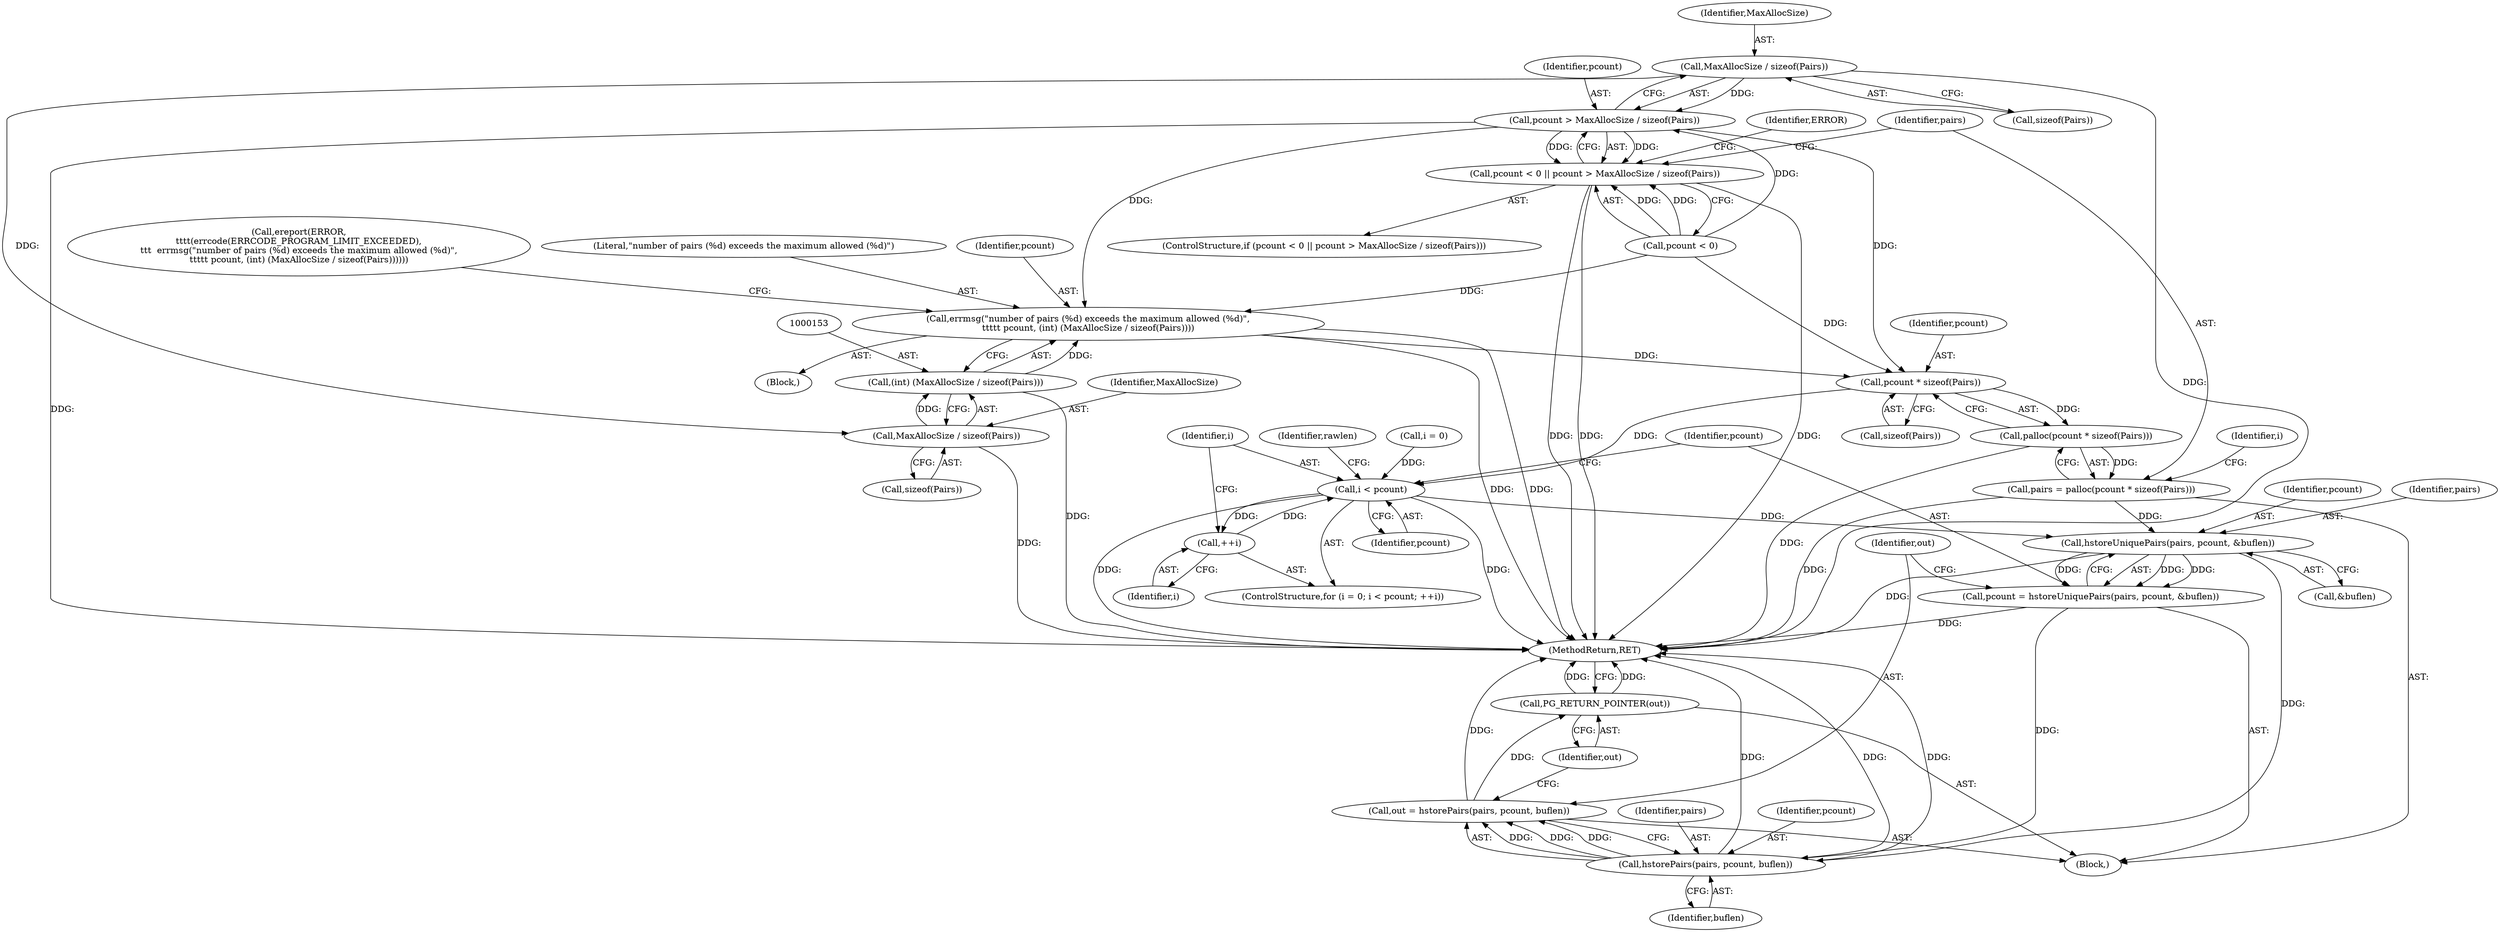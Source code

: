 digraph "0_postgres_31400a673325147e1205326008e32135a78b4d8a_2@API" {
"1000140" [label="(Call,MaxAllocSize / sizeof(Pairs))"];
"1000138" [label="(Call,pcount > MaxAllocSize / sizeof(Pairs))"];
"1000134" [label="(Call,pcount < 0 || pcount > MaxAllocSize / sizeof(Pairs))"];
"1000149" [label="(Call,errmsg(\"number of pairs (%d) exceeds the maximum allowed (%d)\",\n\t\t\t\t\t pcount, (int) (MaxAllocSize / sizeof(Pairs))))"];
"1000161" [label="(Call,pcount * sizeof(Pairs))"];
"1000160" [label="(Call,palloc(pcount * sizeof(Pairs)))"];
"1000158" [label="(Call,pairs = palloc(pcount * sizeof(Pairs)))"];
"1000280" [label="(Call,hstoreUniquePairs(pairs, pcount, &buflen))"];
"1000278" [label="(Call,pcount = hstoreUniquePairs(pairs, pcount, &buflen))"];
"1000287" [label="(Call,hstorePairs(pairs, pcount, buflen))"];
"1000285" [label="(Call,out = hstorePairs(pairs, pcount, buflen))"];
"1000291" [label="(Call,PG_RETURN_POINTER(out))"];
"1000169" [label="(Call,i < pcount)"];
"1000172" [label="(Call,++i)"];
"1000154" [label="(Call,MaxAllocSize / sizeof(Pairs))"];
"1000152" [label="(Call,(int) (MaxAllocSize / sizeof(Pairs)))"];
"1000281" [label="(Identifier,pairs)"];
"1000154" [label="(Call,MaxAllocSize / sizeof(Pairs))"];
"1000141" [label="(Identifier,MaxAllocSize)"];
"1000162" [label="(Identifier,pcount)"];
"1000142" [label="(Call,sizeof(Pairs))"];
"1000138" [label="(Call,pcount > MaxAllocSize / sizeof(Pairs))"];
"1000283" [label="(Call,&buflen)"];
"1000282" [label="(Identifier,pcount)"];
"1000140" [label="(Call,MaxAllocSize / sizeof(Pairs))"];
"1000156" [label="(Call,sizeof(Pairs))"];
"1000163" [label="(Call,sizeof(Pairs))"];
"1000173" [label="(Identifier,i)"];
"1000155" [label="(Identifier,MaxAllocSize)"];
"1000170" [label="(Identifier,i)"];
"1000161" [label="(Call,pcount * sizeof(Pairs))"];
"1000135" [label="(Call,pcount < 0)"];
"1000177" [label="(Identifier,rawlen)"];
"1000150" [label="(Literal,\"number of pairs (%d) exceeds the maximum allowed (%d)\")"];
"1000151" [label="(Identifier,pcount)"];
"1000160" [label="(Call,palloc(pcount * sizeof(Pairs)))"];
"1000169" [label="(Call,i < pcount)"];
"1000280" [label="(Call,hstoreUniquePairs(pairs, pcount, &buflen))"];
"1000165" [label="(ControlStructure,for (i = 0; i < pcount; ++i))"];
"1000290" [label="(Identifier,buflen)"];
"1000133" [label="(ControlStructure,if (pcount < 0 || pcount > MaxAllocSize / sizeof(Pairs)))"];
"1000134" [label="(Call,pcount < 0 || pcount > MaxAllocSize / sizeof(Pairs))"];
"1000287" [label="(Call,hstorePairs(pairs, pcount, buflen))"];
"1000149" [label="(Call,errmsg(\"number of pairs (%d) exceeds the maximum allowed (%d)\",\n\t\t\t\t\t pcount, (int) (MaxAllocSize / sizeof(Pairs))))"];
"1000145" [label="(Identifier,ERROR)"];
"1000152" [label="(Call,(int) (MaxAllocSize / sizeof(Pairs)))"];
"1000292" [label="(Identifier,out)"];
"1000102" [label="(Block,)"];
"1000158" [label="(Call,pairs = palloc(pcount * sizeof(Pairs)))"];
"1000139" [label="(Identifier,pcount)"];
"1000167" [label="(Identifier,i)"];
"1000285" [label="(Call,out = hstorePairs(pairs, pcount, buflen))"];
"1000288" [label="(Identifier,pairs)"];
"1000286" [label="(Identifier,out)"];
"1000289" [label="(Identifier,pcount)"];
"1000146" [label="(Block,)"];
"1000278" [label="(Call,pcount = hstoreUniquePairs(pairs, pcount, &buflen))"];
"1000171" [label="(Identifier,pcount)"];
"1000159" [label="(Identifier,pairs)"];
"1000279" [label="(Identifier,pcount)"];
"1000166" [label="(Call,i = 0)"];
"1000291" [label="(Call,PG_RETURN_POINTER(out))"];
"1000172" [label="(Call,++i)"];
"1000293" [label="(MethodReturn,RET)"];
"1000144" [label="(Call,ereport(ERROR,\n\t\t\t\t(errcode(ERRCODE_PROGRAM_LIMIT_EXCEEDED),\n\t\t\t  errmsg(\"number of pairs (%d) exceeds the maximum allowed (%d)\",\n\t\t\t\t\t pcount, (int) (MaxAllocSize / sizeof(Pairs))))))"];
"1000140" -> "1000138"  [label="AST: "];
"1000140" -> "1000142"  [label="CFG: "];
"1000141" -> "1000140"  [label="AST: "];
"1000142" -> "1000140"  [label="AST: "];
"1000138" -> "1000140"  [label="CFG: "];
"1000140" -> "1000293"  [label="DDG: "];
"1000140" -> "1000138"  [label="DDG: "];
"1000140" -> "1000154"  [label="DDG: "];
"1000138" -> "1000134"  [label="AST: "];
"1000139" -> "1000138"  [label="AST: "];
"1000134" -> "1000138"  [label="CFG: "];
"1000138" -> "1000293"  [label="DDG: "];
"1000138" -> "1000134"  [label="DDG: "];
"1000138" -> "1000134"  [label="DDG: "];
"1000135" -> "1000138"  [label="DDG: "];
"1000138" -> "1000149"  [label="DDG: "];
"1000138" -> "1000161"  [label="DDG: "];
"1000134" -> "1000133"  [label="AST: "];
"1000134" -> "1000135"  [label="CFG: "];
"1000135" -> "1000134"  [label="AST: "];
"1000145" -> "1000134"  [label="CFG: "];
"1000159" -> "1000134"  [label="CFG: "];
"1000134" -> "1000293"  [label="DDG: "];
"1000134" -> "1000293"  [label="DDG: "];
"1000134" -> "1000293"  [label="DDG: "];
"1000135" -> "1000134"  [label="DDG: "];
"1000135" -> "1000134"  [label="DDG: "];
"1000149" -> "1000146"  [label="AST: "];
"1000149" -> "1000152"  [label="CFG: "];
"1000150" -> "1000149"  [label="AST: "];
"1000151" -> "1000149"  [label="AST: "];
"1000152" -> "1000149"  [label="AST: "];
"1000144" -> "1000149"  [label="CFG: "];
"1000149" -> "1000293"  [label="DDG: "];
"1000149" -> "1000293"  [label="DDG: "];
"1000135" -> "1000149"  [label="DDG: "];
"1000152" -> "1000149"  [label="DDG: "];
"1000149" -> "1000161"  [label="DDG: "];
"1000161" -> "1000160"  [label="AST: "];
"1000161" -> "1000163"  [label="CFG: "];
"1000162" -> "1000161"  [label="AST: "];
"1000163" -> "1000161"  [label="AST: "];
"1000160" -> "1000161"  [label="CFG: "];
"1000161" -> "1000160"  [label="DDG: "];
"1000135" -> "1000161"  [label="DDG: "];
"1000161" -> "1000169"  [label="DDG: "];
"1000160" -> "1000158"  [label="AST: "];
"1000158" -> "1000160"  [label="CFG: "];
"1000160" -> "1000293"  [label="DDG: "];
"1000160" -> "1000158"  [label="DDG: "];
"1000158" -> "1000102"  [label="AST: "];
"1000159" -> "1000158"  [label="AST: "];
"1000167" -> "1000158"  [label="CFG: "];
"1000158" -> "1000293"  [label="DDG: "];
"1000158" -> "1000280"  [label="DDG: "];
"1000280" -> "1000278"  [label="AST: "];
"1000280" -> "1000283"  [label="CFG: "];
"1000281" -> "1000280"  [label="AST: "];
"1000282" -> "1000280"  [label="AST: "];
"1000283" -> "1000280"  [label="AST: "];
"1000278" -> "1000280"  [label="CFG: "];
"1000280" -> "1000293"  [label="DDG: "];
"1000280" -> "1000278"  [label="DDG: "];
"1000280" -> "1000278"  [label="DDG: "];
"1000280" -> "1000278"  [label="DDG: "];
"1000169" -> "1000280"  [label="DDG: "];
"1000280" -> "1000287"  [label="DDG: "];
"1000278" -> "1000102"  [label="AST: "];
"1000279" -> "1000278"  [label="AST: "];
"1000286" -> "1000278"  [label="CFG: "];
"1000278" -> "1000293"  [label="DDG: "];
"1000278" -> "1000287"  [label="DDG: "];
"1000287" -> "1000285"  [label="AST: "];
"1000287" -> "1000290"  [label="CFG: "];
"1000288" -> "1000287"  [label="AST: "];
"1000289" -> "1000287"  [label="AST: "];
"1000290" -> "1000287"  [label="AST: "];
"1000285" -> "1000287"  [label="CFG: "];
"1000287" -> "1000293"  [label="DDG: "];
"1000287" -> "1000293"  [label="DDG: "];
"1000287" -> "1000293"  [label="DDG: "];
"1000287" -> "1000285"  [label="DDG: "];
"1000287" -> "1000285"  [label="DDG: "];
"1000287" -> "1000285"  [label="DDG: "];
"1000285" -> "1000102"  [label="AST: "];
"1000286" -> "1000285"  [label="AST: "];
"1000292" -> "1000285"  [label="CFG: "];
"1000285" -> "1000293"  [label="DDG: "];
"1000285" -> "1000291"  [label="DDG: "];
"1000291" -> "1000102"  [label="AST: "];
"1000291" -> "1000292"  [label="CFG: "];
"1000292" -> "1000291"  [label="AST: "];
"1000293" -> "1000291"  [label="CFG: "];
"1000291" -> "1000293"  [label="DDG: "];
"1000291" -> "1000293"  [label="DDG: "];
"1000169" -> "1000165"  [label="AST: "];
"1000169" -> "1000171"  [label="CFG: "];
"1000170" -> "1000169"  [label="AST: "];
"1000171" -> "1000169"  [label="AST: "];
"1000177" -> "1000169"  [label="CFG: "];
"1000279" -> "1000169"  [label="CFG: "];
"1000169" -> "1000293"  [label="DDG: "];
"1000169" -> "1000293"  [label="DDG: "];
"1000166" -> "1000169"  [label="DDG: "];
"1000172" -> "1000169"  [label="DDG: "];
"1000169" -> "1000172"  [label="DDG: "];
"1000172" -> "1000165"  [label="AST: "];
"1000172" -> "1000173"  [label="CFG: "];
"1000173" -> "1000172"  [label="AST: "];
"1000170" -> "1000172"  [label="CFG: "];
"1000154" -> "1000152"  [label="AST: "];
"1000154" -> "1000156"  [label="CFG: "];
"1000155" -> "1000154"  [label="AST: "];
"1000156" -> "1000154"  [label="AST: "];
"1000152" -> "1000154"  [label="CFG: "];
"1000154" -> "1000293"  [label="DDG: "];
"1000154" -> "1000152"  [label="DDG: "];
"1000153" -> "1000152"  [label="AST: "];
"1000152" -> "1000293"  [label="DDG: "];
}
